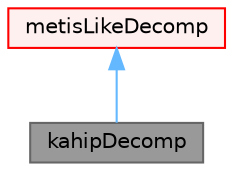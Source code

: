 digraph "kahipDecomp"
{
 // LATEX_PDF_SIZE
  bgcolor="transparent";
  edge [fontname=Helvetica,fontsize=10,labelfontname=Helvetica,labelfontsize=10];
  node [fontname=Helvetica,fontsize=10,shape=box,height=0.2,width=0.4];
  Node1 [id="Node000001",label="kahipDecomp",height=0.2,width=0.4,color="gray40", fillcolor="grey60", style="filled", fontcolor="black",tooltip="Domain decomposition using KaHIP http://algo2.iti.kit.edu/documents/kahip/."];
  Node2 -> Node1 [id="edge1_Node000001_Node000002",dir="back",color="steelblue1",style="solid",tooltip=" "];
  Node2 [id="Node000002",label="metisLikeDecomp",height=0.2,width=0.4,color="red", fillcolor="#FFF0F0", style="filled",URL="$classFoam_1_1metisLikeDecomp.html",tooltip="Domain decomposition using METIS-like data structures."];
}
